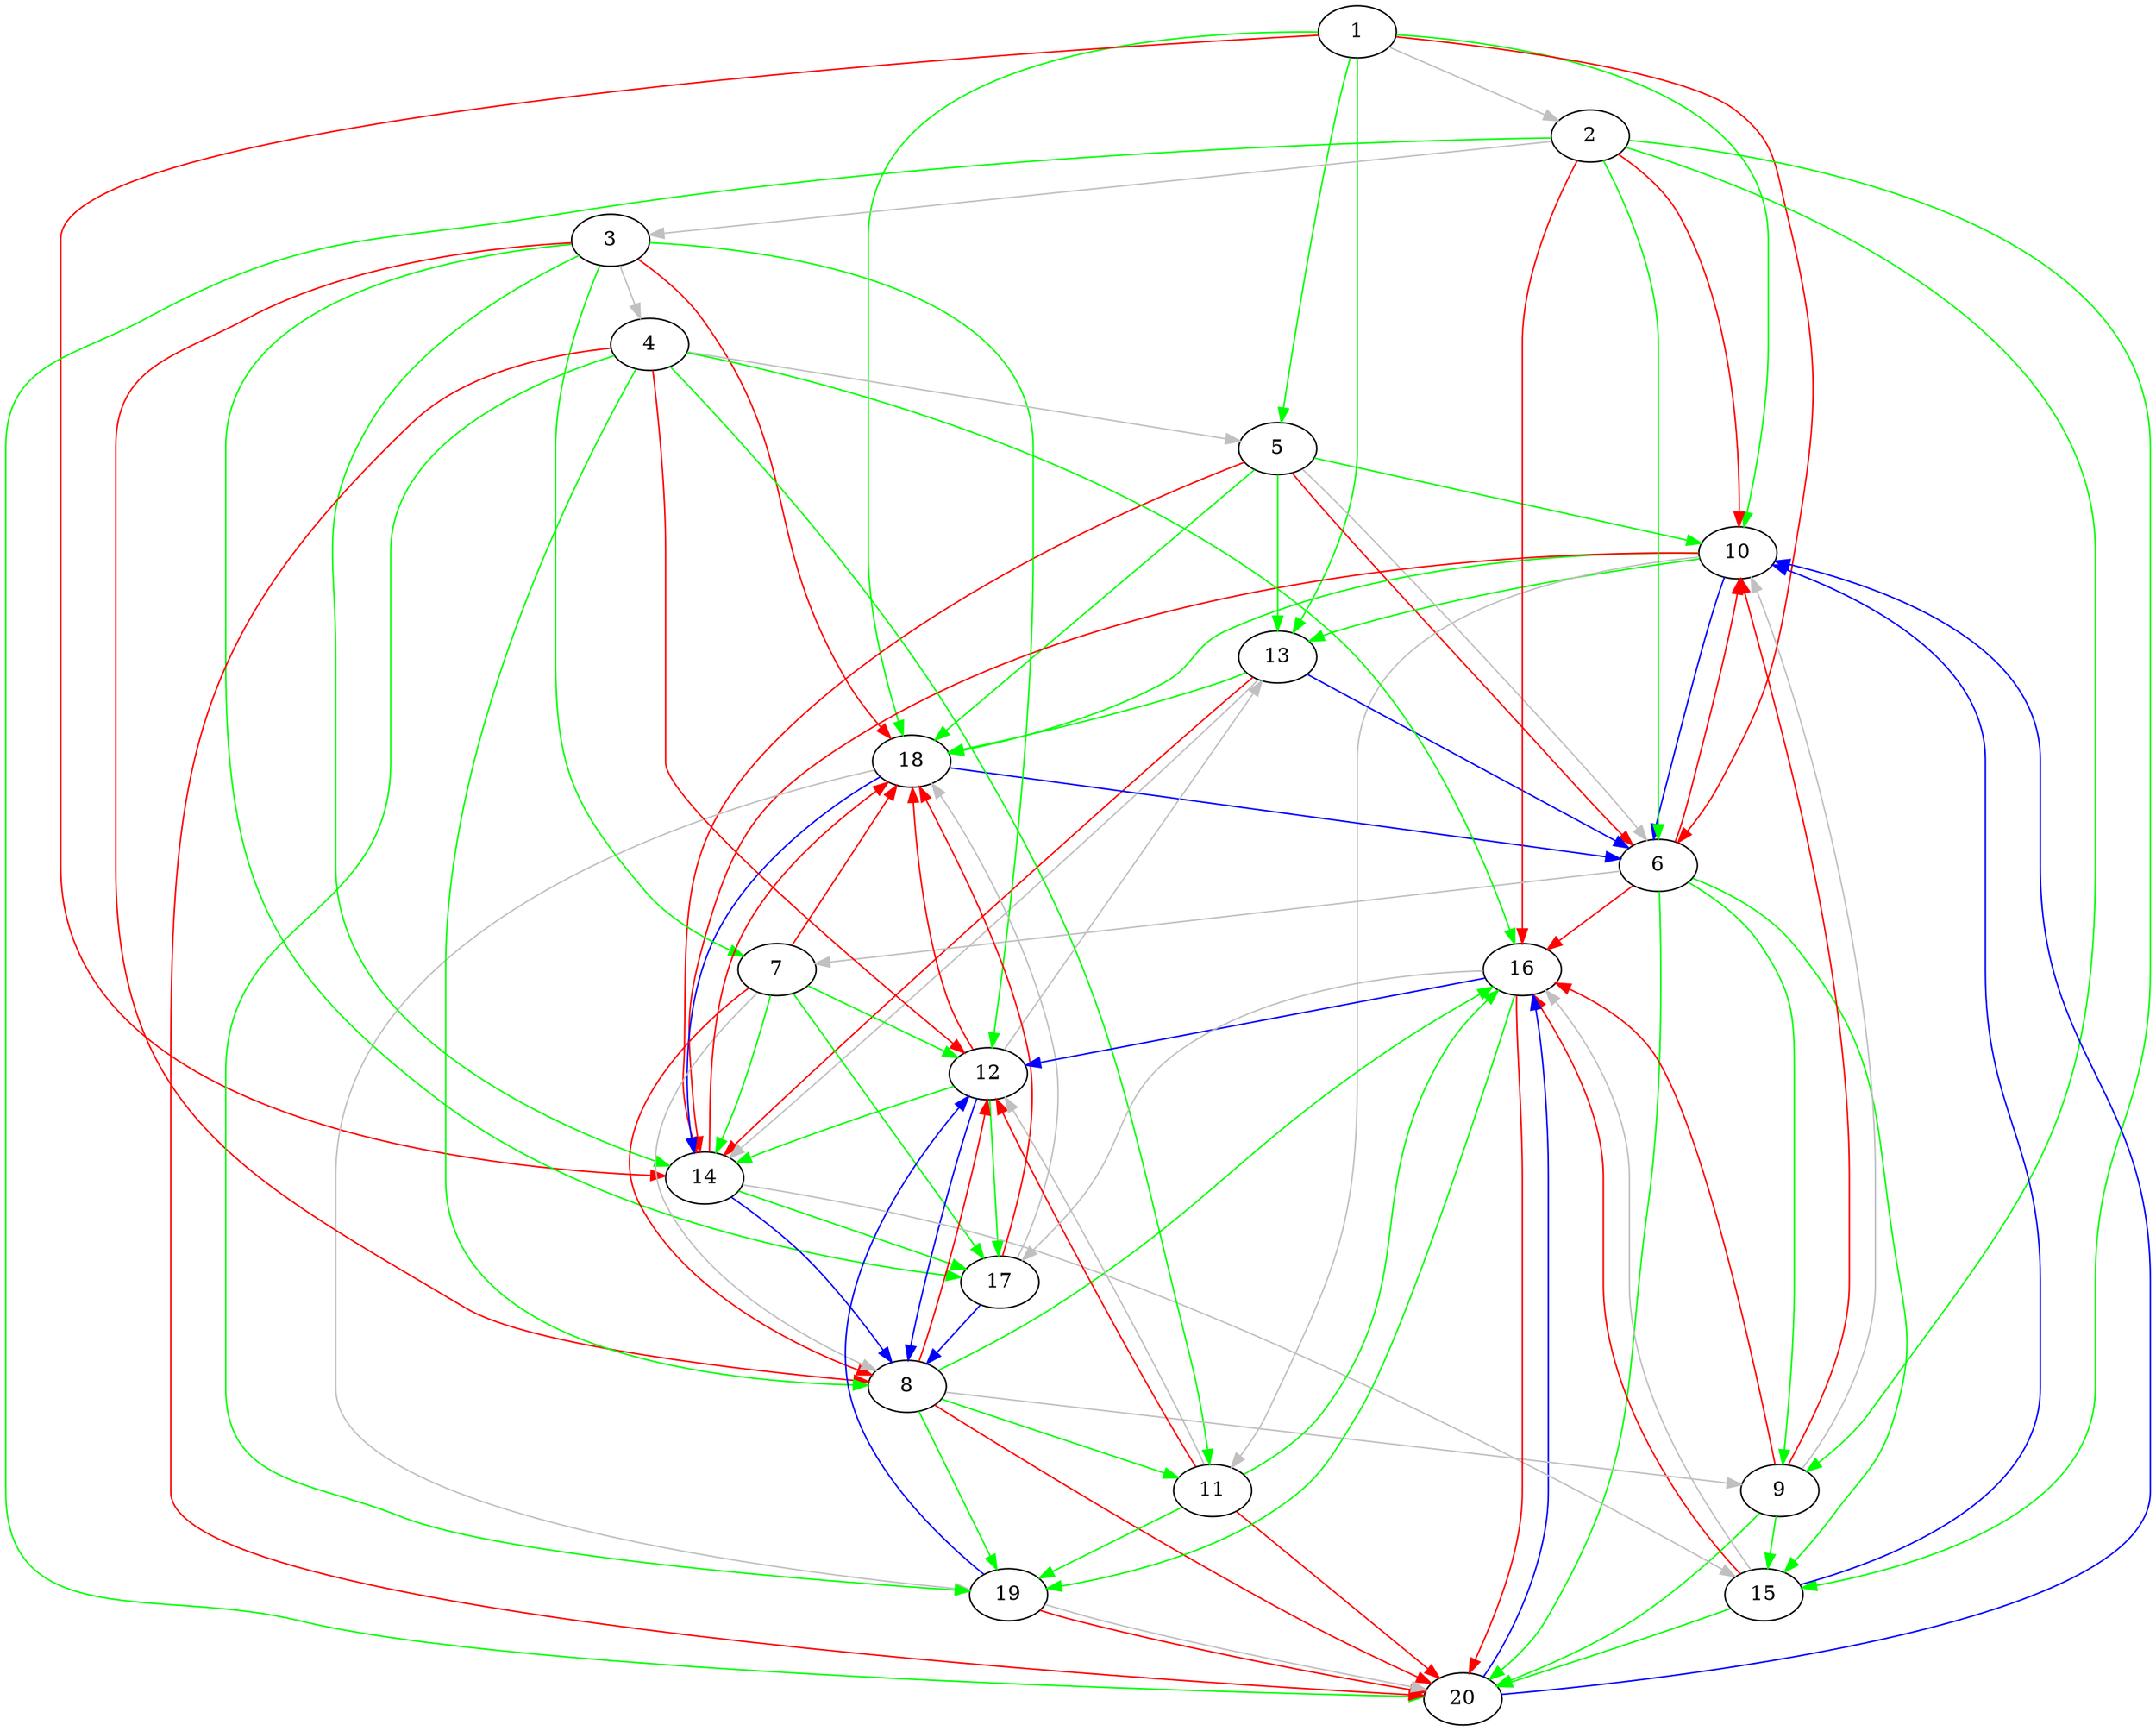 digraph G {
1 -> 5 [color=green];
1 -> 10 [color=green];
1 -> 13 [color=green];
1 -> 18 [color=green];
2 -> 6 [color=green];
2 -> 9 [color=green];
2 -> 15 [color=green];
2 -> 20 [color=green];
3 -> 7 [color=green];
3 -> 12 [color=green];
3 -> 14 [color=green];
3 -> 17 [color=green];
4 -> 8 [color=green];
4 -> 11 [color=green];
4 -> 16 [color=green];
4 -> 19 [color=green];
5 -> 10 [color=green];
5 -> 13 [color=green];
5 -> 18 [color=green];
6 -> 9 [color=green];
6 -> 15 [color=green];
6 -> 20 [color=green];
7 -> 12 [color=green];
7 -> 14 [color=green];
7 -> 17 [color=green];
8 -> 11 [color=green];
8 -> 16 [color=green];
8 -> 19 [color=green];
9 -> 15 [color=green];
9 -> 20 [color=green];
10 -> 13 [color=green];
10 -> 18 [color=green];
11 -> 16 [color=green];
11 -> 19 [color=green];
12 -> 14 [color=green];
12 -> 17 [color=green];
13 -> 18 [color=green];
14 -> 17 [color=green];
15 -> 20 [color=green];
16 -> 19 [color=green];
1 -> 6 [color=red];
1 -> 14 [color=red];
2 -> 10 [color=red];
2 -> 16 [color=red];
3 -> 8 [color=red];
3 -> 18 [color=red];
4 -> 12 [color=red];
4 -> 20 [color=red];
5 -> 6 [color=red];
5 -> 14 [color=red];
6 -> 10 [color=red];
6 -> 16 [color=red];
7 -> 8 [color=red];
7 -> 18 [color=red];
8 -> 12 [color=red];
8 -> 20 [color=red];
9 -> 10 [color=red];
9 -> 16 [color=red];
10 -> 14 [color=red];
11 -> 12 [color=red];
11 -> 20 [color=red];
12 -> 18 [color=red];
13 -> 14 [color=red];
14 -> 18 [color=red];
15 -> 16 [color=red];
16 -> 20 [color=red];
17 -> 18 [color=red];
19 -> 20 [color=red];
10 -> 6 [color=blue];
12 -> 8 [color=blue];
13 -> 6 [color=blue];
14 -> 8 [color=blue];
15 -> 10 [color=blue];
16 -> 12 [color=blue];
17 -> 8 [color=blue];
18 -> 6 [color=blue];
18 -> 14 [color=blue];
19 -> 12 [color=blue];
20 -> 10 [color=blue];
20 -> 16 [color=blue];
1 -> 2 [color=grey];
2 -> 3 [color=grey];
3 -> 4 [color=grey];
4 -> 5 [color=grey];
5 -> 6 [color=grey];
6 -> 7 [color=grey];
7 -> 8 [color=grey];
8 -> 9 [color=grey];
9 -> 10 [color=grey];
10 -> 11 [color=grey];
11 -> 12 [color=grey];
12 -> 13 [color=grey];
13 -> 14 [color=grey];
14 -> 15 [color=grey];
15 -> 16 [color=grey];
16 -> 17 [color=grey];
17 -> 18 [color=grey];
18 -> 19 [color=grey];
19 -> 20 [color=grey];
}
